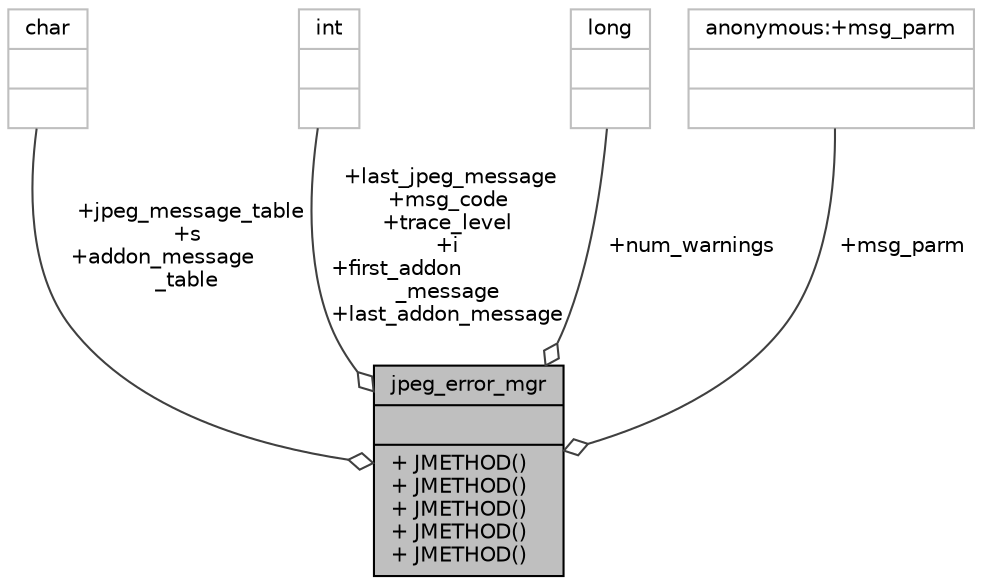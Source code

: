 digraph "jpeg_error_mgr"
{
 // LATEX_PDF_SIZE
  bgcolor="transparent";
  edge [fontname="Helvetica",fontsize="10",labelfontname="Helvetica",labelfontsize="10"];
  node [fontname="Helvetica",fontsize="10",shape=record];
  Node1 [label="{jpeg_error_mgr\n||+ JMETHOD()\l+ JMETHOD()\l+ JMETHOD()\l+ JMETHOD()\l+ JMETHOD()\l}",height=0.2,width=0.4,color="black", fillcolor="grey75", style="filled", fontcolor="black",tooltip=" "];
  Node2 -> Node1 [color="grey25",fontsize="10",style="solid",label=" +jpeg_message_table\n+s\n+addon_message\l_table" ,arrowhead="odiamond"];
  Node2 [label="{char\n||}",height=0.2,width=0.4,color="grey75",tooltip=" "];
  Node3 -> Node1 [color="grey25",fontsize="10",style="solid",label=" +last_jpeg_message\n+msg_code\n+trace_level\n+i\n+first_addon\l_message\n+last_addon_message" ,arrowhead="odiamond"];
  Node3 [label="{int\n||}",height=0.2,width=0.4,color="grey75",tooltip=" "];
  Node4 -> Node1 [color="grey25",fontsize="10",style="solid",label=" +num_warnings" ,arrowhead="odiamond"];
  Node4 [label="{long\n||}",height=0.2,width=0.4,color="grey75",tooltip=" "];
  Node5 -> Node1 [color="grey25",fontsize="10",style="solid",label=" +msg_parm" ,arrowhead="odiamond"];
  Node5 [label="{anonymous:+msg_parm\n||}",height=0.2,width=0.4,color="grey75",tooltip=" "];
}

